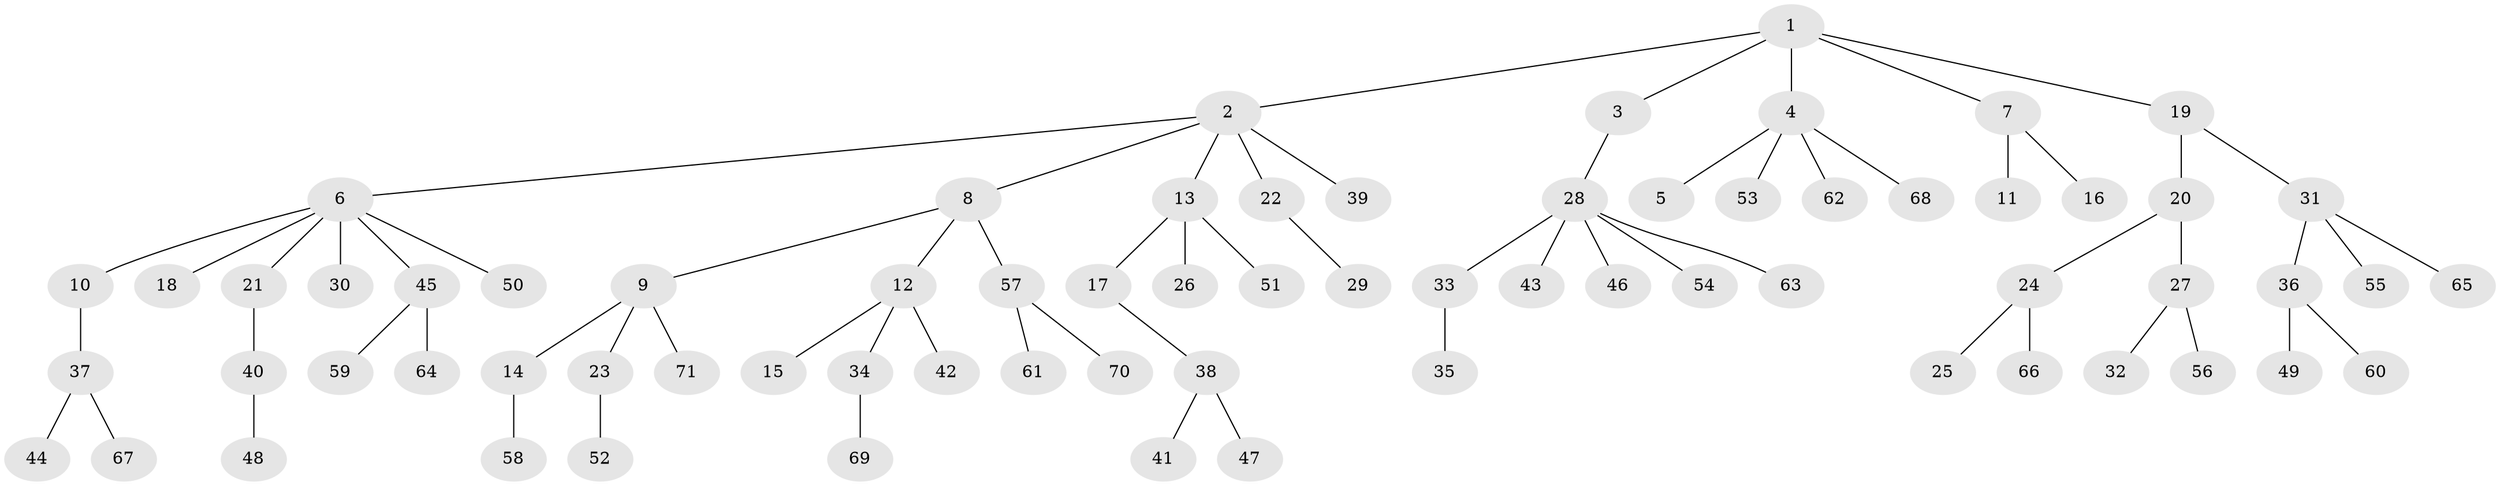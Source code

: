 // coarse degree distribution, {6: 0.04081632653061224, 5: 0.04081632653061224, 2: 0.1836734693877551, 4: 0.08163265306122448, 1: 0.5714285714285714, 3: 0.08163265306122448}
// Generated by graph-tools (version 1.1) at 2025/52/02/27/25 19:52:09]
// undirected, 71 vertices, 70 edges
graph export_dot {
graph [start="1"]
  node [color=gray90,style=filled];
  1;
  2;
  3;
  4;
  5;
  6;
  7;
  8;
  9;
  10;
  11;
  12;
  13;
  14;
  15;
  16;
  17;
  18;
  19;
  20;
  21;
  22;
  23;
  24;
  25;
  26;
  27;
  28;
  29;
  30;
  31;
  32;
  33;
  34;
  35;
  36;
  37;
  38;
  39;
  40;
  41;
  42;
  43;
  44;
  45;
  46;
  47;
  48;
  49;
  50;
  51;
  52;
  53;
  54;
  55;
  56;
  57;
  58;
  59;
  60;
  61;
  62;
  63;
  64;
  65;
  66;
  67;
  68;
  69;
  70;
  71;
  1 -- 2;
  1 -- 3;
  1 -- 4;
  1 -- 7;
  1 -- 19;
  2 -- 6;
  2 -- 8;
  2 -- 13;
  2 -- 22;
  2 -- 39;
  3 -- 28;
  4 -- 5;
  4 -- 53;
  4 -- 62;
  4 -- 68;
  6 -- 10;
  6 -- 18;
  6 -- 21;
  6 -- 30;
  6 -- 45;
  6 -- 50;
  7 -- 11;
  7 -- 16;
  8 -- 9;
  8 -- 12;
  8 -- 57;
  9 -- 14;
  9 -- 23;
  9 -- 71;
  10 -- 37;
  12 -- 15;
  12 -- 34;
  12 -- 42;
  13 -- 17;
  13 -- 26;
  13 -- 51;
  14 -- 58;
  17 -- 38;
  19 -- 20;
  19 -- 31;
  20 -- 24;
  20 -- 27;
  21 -- 40;
  22 -- 29;
  23 -- 52;
  24 -- 25;
  24 -- 66;
  27 -- 32;
  27 -- 56;
  28 -- 33;
  28 -- 43;
  28 -- 46;
  28 -- 54;
  28 -- 63;
  31 -- 36;
  31 -- 55;
  31 -- 65;
  33 -- 35;
  34 -- 69;
  36 -- 49;
  36 -- 60;
  37 -- 44;
  37 -- 67;
  38 -- 41;
  38 -- 47;
  40 -- 48;
  45 -- 59;
  45 -- 64;
  57 -- 61;
  57 -- 70;
}
